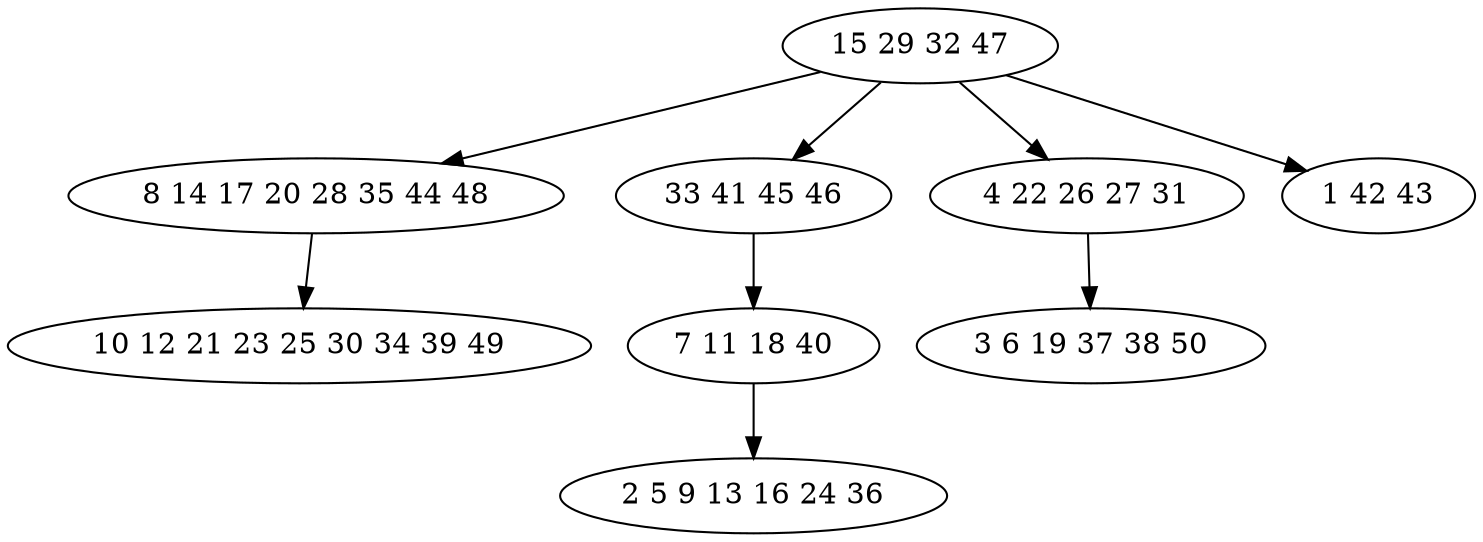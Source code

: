digraph true_tree {
	"0" -> "1"
	"0" -> "2"
	"2" -> "3"
	"3" -> "4"
	"0" -> "5"
	"0" -> "6"
	"5" -> "7"
	"1" -> "8"
	"0" [label="15 29 32 47"];
	"1" [label="8 14 17 20 28 35 44 48"];
	"2" [label="33 41 45 46"];
	"3" [label="7 11 18 40"];
	"4" [label="2 5 9 13 16 24 36"];
	"5" [label="4 22 26 27 31"];
	"6" [label="1 42 43"];
	"7" [label="3 6 19 37 38 50"];
	"8" [label="10 12 21 23 25 30 34 39 49"];
}
